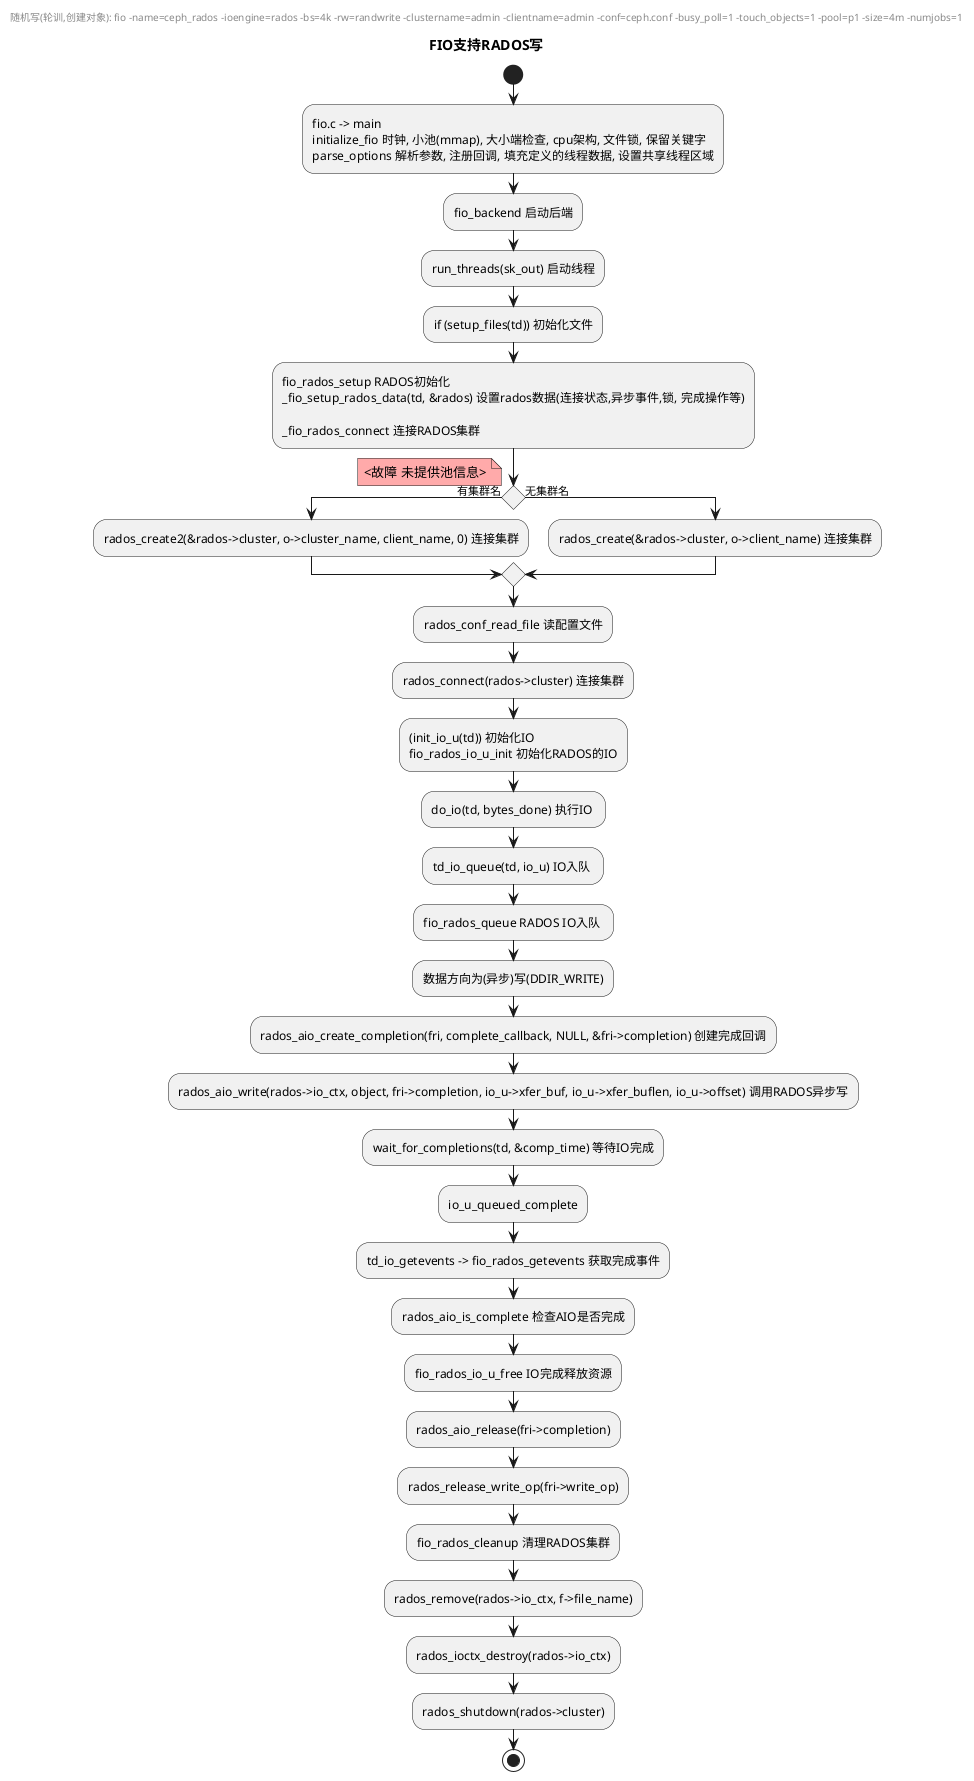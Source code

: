 '在线渲染: https://www.planttext.com/'
'使用文档: https://plantuml.com/zh/sequence-diagram'


'fio_rados 命令行参数: https://fio.readthedocs.io/en/latest/fio_doc.html, 或查看参考配置:fio_rado 参考配置, https://blog.csdn.net/DeamonXiao/article/details/120879653, fio源码解读测试: https://blog.csdn.net/weixin_38428439/article/details/121642171, '


@startuml

title FIO支持RADOS写
header 随机写(轮训,创建对象): fio -name=ceph_rados -ioengine=rados -bs=4k -rw=randwrite -clustername=admin -clientname=admin -conf=ceph.conf -busy_poll=1 -touch_objects=1 -pool=p1 -size=4m -numjobs=1




start

:fio.c -> main
initialize_fio 时钟, 小池(mmap), 大小端检查, cpu架构, 文件锁, 保留关键字
parse_options 解析参数, 注册回调, 填充定义的线程数据, 设置共享线程区域;

:fio_backend 启动后端;
:run_threads(sk_out) 启动线程;
:if (setup_files(td)) 初始化文件;
:fio_rados_setup RADOS初始化
_fio_setup_rados_data(td, &rados) 设置rados数据(连接状态,异步事件,锁, 完成操作等)

_fio_rados_connect 连接RADOS集群;
if () then(有集群名)
  :rados_create2(&rados->cluster, o->cluster_name, client_name, 0) 连接集群;
else (无集群名)
  :rados_create(&rados->cluster, o->client_name) 连接集群; 
endif

note #FFAAAA: <故障 未提供池信息>

:rados_conf_read_file 读配置文件;
:rados_connect(rados->cluster) 连接集群;

:(init_io_u(td)) 初始化IO
fio_rados_io_u_init 初始化RADOS的IO;


:do_io(td, bytes_done) 执行IO ;
:td_io_queue(td, io_u) IO入队 ;
:fio_rados_queue RADOS IO入队 ;


:数据方向为(异步)写(DDIR_WRITE);
:rados_aio_create_completion(fri, complete_callback, NULL, &fri->completion) 创建完成回调;
:rados_aio_write(rados->io_ctx, object, fri->completion, io_u->xfer_buf, io_u->xfer_buflen, io_u->offset) 调用RADOS异步写;

:wait_for_completions(td, &comp_time) 等待IO完成;
:io_u_queued_complete;
:td_io_getevents -> fio_rados_getevents 获取完成事件;
:rados_aio_is_complete 检查AIO是否完成;

:fio_rados_io_u_free IO完成释放资源;
:rados_aio_release(fri->completion);
:rados_release_write_op(fri->write_op);

:fio_rados_cleanup 清理RADOS集群;
:rados_remove(rados->io_ctx, f->file_name);
:rados_ioctx_destroy(rados->io_ctx);
:rados_shutdown(rados->cluster);


stop

@enduml
